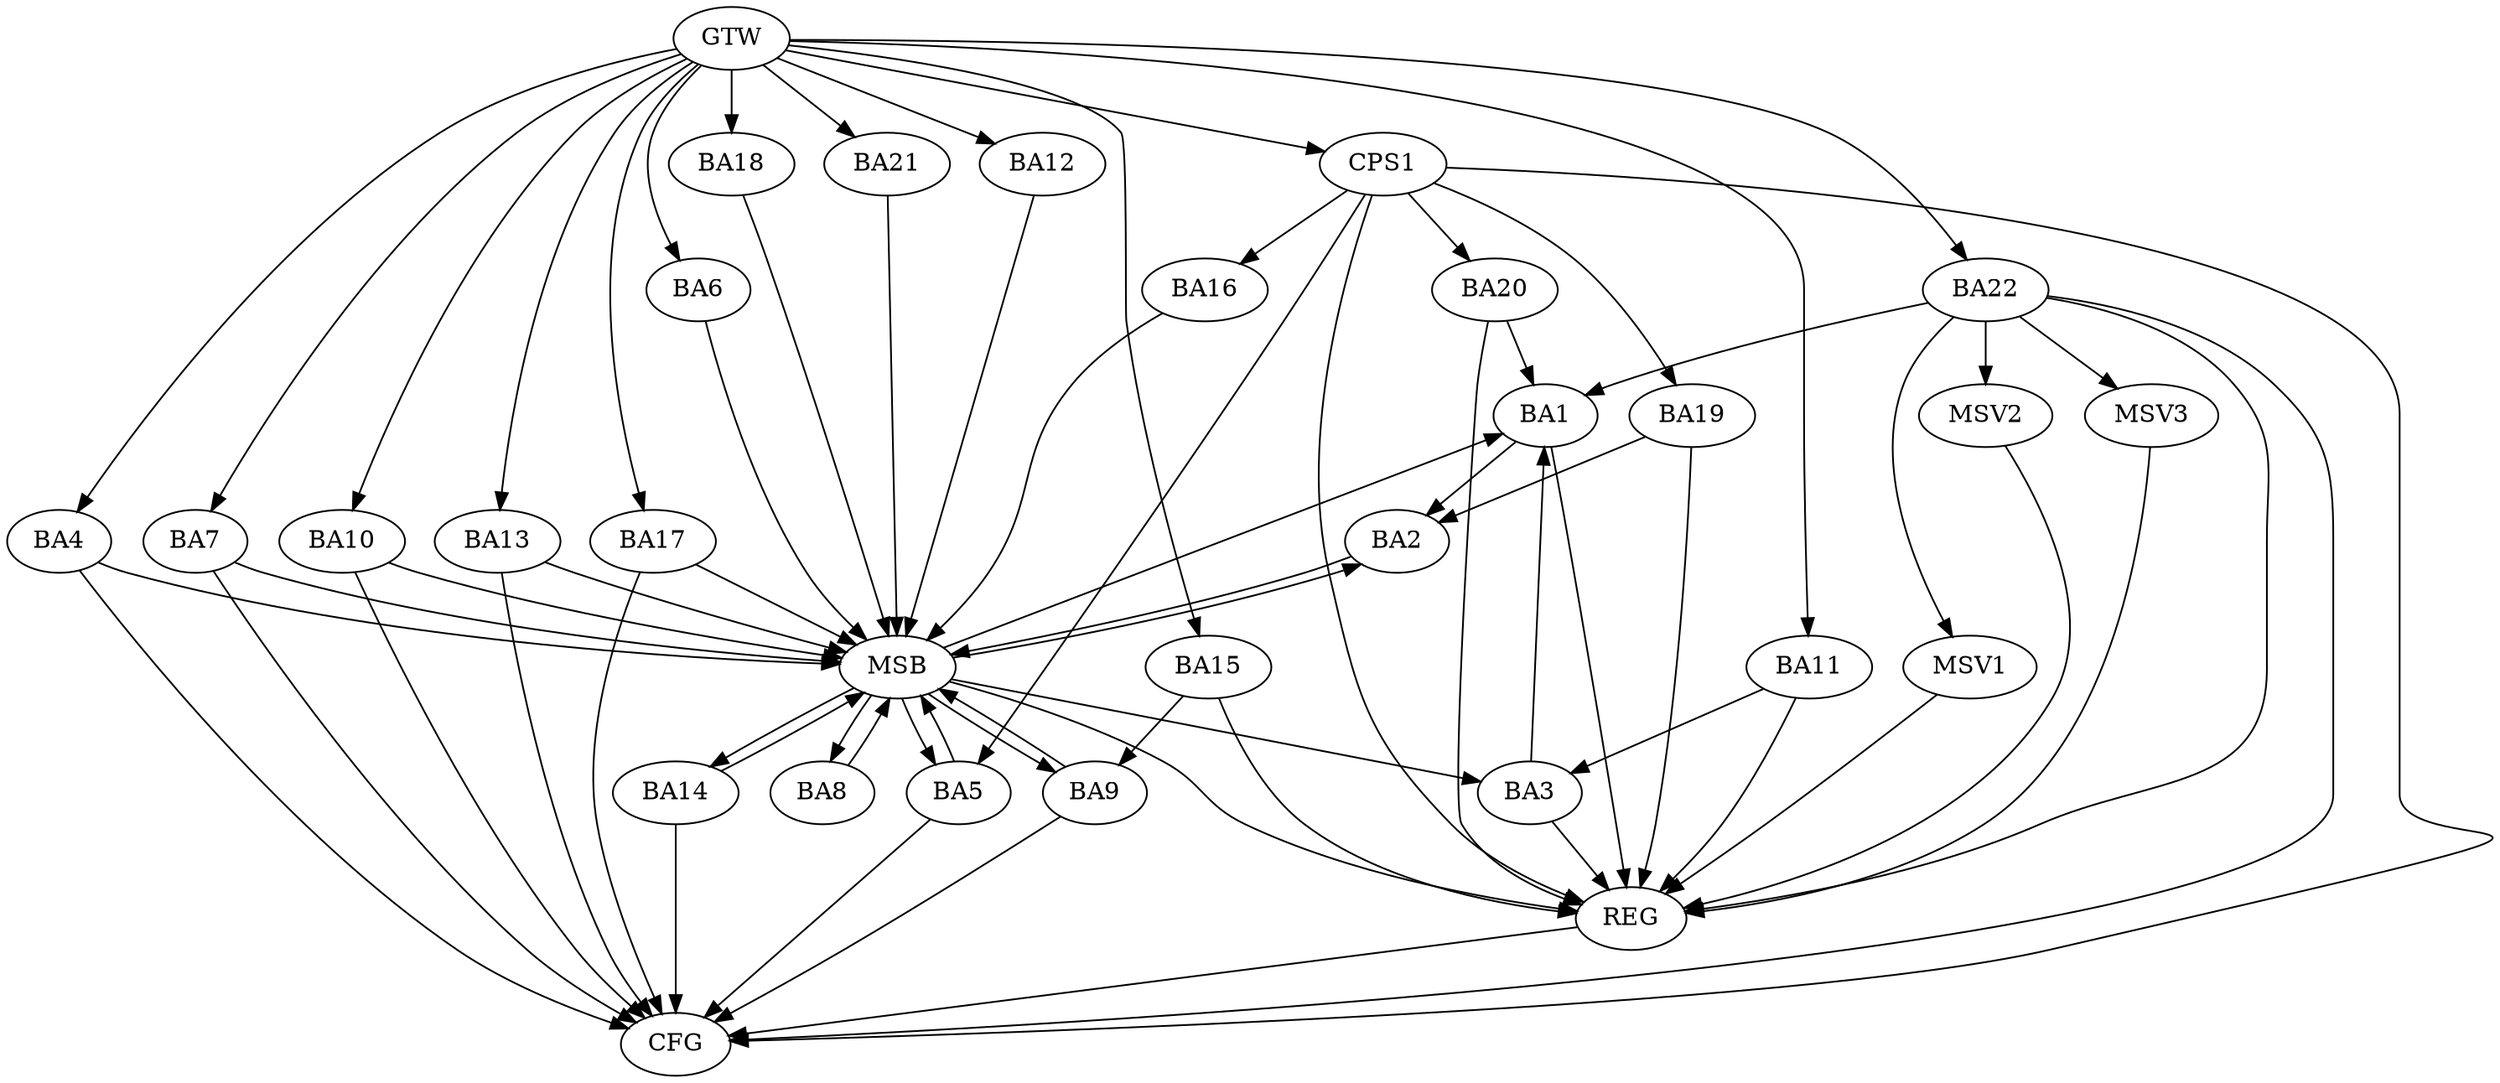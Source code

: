 strict digraph G {
  BA1 [ label="BA1" ];
  BA2 [ label="BA2" ];
  BA3 [ label="BA3" ];
  BA4 [ label="BA4" ];
  BA5 [ label="BA5" ];
  BA6 [ label="BA6" ];
  BA7 [ label="BA7" ];
  BA8 [ label="BA8" ];
  BA9 [ label="BA9" ];
  BA10 [ label="BA10" ];
  BA11 [ label="BA11" ];
  BA12 [ label="BA12" ];
  BA13 [ label="BA13" ];
  BA14 [ label="BA14" ];
  BA15 [ label="BA15" ];
  BA16 [ label="BA16" ];
  BA17 [ label="BA17" ];
  BA18 [ label="BA18" ];
  BA19 [ label="BA19" ];
  BA20 [ label="BA20" ];
  BA21 [ label="BA21" ];
  BA22 [ label="BA22" ];
  CPS1 [ label="CPS1" ];
  GTW [ label="GTW" ];
  REG [ label="REG" ];
  MSB [ label="MSB" ];
  CFG [ label="CFG" ];
  MSV1 [ label="MSV1" ];
  MSV2 [ label="MSV2" ];
  MSV3 [ label="MSV3" ];
  BA1 -> BA2;
  BA3 -> BA1;
  BA11 -> BA3;
  BA15 -> BA9;
  BA19 -> BA2;
  BA20 -> BA1;
  BA22 -> BA1;
  CPS1 -> BA5;
  CPS1 -> BA20;
  CPS1 -> BA16;
  CPS1 -> BA19;
  GTW -> BA4;
  GTW -> BA6;
  GTW -> BA7;
  GTW -> BA10;
  GTW -> BA11;
  GTW -> BA12;
  GTW -> BA13;
  GTW -> BA15;
  GTW -> BA17;
  GTW -> BA18;
  GTW -> BA21;
  GTW -> BA22;
  GTW -> CPS1;
  BA1 -> REG;
  BA3 -> REG;
  BA11 -> REG;
  BA15 -> REG;
  BA19 -> REG;
  BA20 -> REG;
  BA22 -> REG;
  CPS1 -> REG;
  BA2 -> MSB;
  MSB -> BA1;
  MSB -> REG;
  BA4 -> MSB;
  MSB -> BA3;
  BA5 -> MSB;
  MSB -> BA2;
  BA6 -> MSB;
  BA7 -> MSB;
  BA8 -> MSB;
  BA9 -> MSB;
  BA10 -> MSB;
  MSB -> BA5;
  BA12 -> MSB;
  BA13 -> MSB;
  BA14 -> MSB;
  BA16 -> MSB;
  MSB -> BA8;
  BA17 -> MSB;
  MSB -> BA9;
  BA18 -> MSB;
  BA21 -> MSB;
  MSB -> BA14;
  BA14 -> CFG;
  CPS1 -> CFG;
  BA9 -> CFG;
  BA13 -> CFG;
  BA17 -> CFG;
  BA10 -> CFG;
  BA5 -> CFG;
  BA22 -> CFG;
  BA7 -> CFG;
  BA4 -> CFG;
  REG -> CFG;
  BA22 -> MSV1;
  MSV1 -> REG;
  BA22 -> MSV2;
  MSV2 -> REG;
  BA22 -> MSV3;
  MSV3 -> REG;
}
